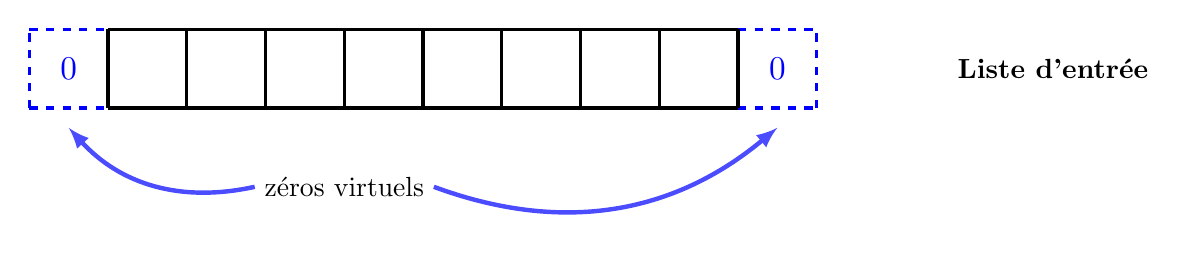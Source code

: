 \begin{tikzpicture}
\draw[very thick,dashed,blue]  (-1,0) grid ++(1,1);
\node[scale=1.2,blue] at (-0.5,0.5) {$0$};
\draw[very thick,dashed,blue]  (8,0) grid ++(1,1);
\node[scale=1.2,blue] at (8.5,0.5) {$0$};

\draw[very thick]  (0,0) grid ++(8,1);
\node at (12,0.5) {\bf Liste d'entrée};

\node (A) at (3,-1) {zéros virtuels};
\draw [<-,>=latex,ultra thick,blue!70] (-0.5,-0.25) to[bend right] (A.west);
\draw [<-,>=latex,ultra thick,blue!70] (8.5,-0.25) to[bend left] (A.east);
\end{tikzpicture}